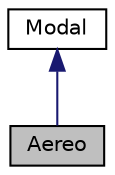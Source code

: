 digraph "Aereo"
{
  edge [fontname="Helvetica",fontsize="10",labelfontname="Helvetica",labelfontsize="10"];
  node [fontname="Helvetica",fontsize="10",shape=record];
  Node2 [label="Aereo",height=0.2,width=0.4,color="black", fillcolor="grey75", style="filled", fontcolor="black"];
  Node3 -> Node2 [dir="back",color="midnightblue",fontsize="10",style="solid",fontname="Helvetica"];
  Node3 [label="Modal",height=0.2,width=0.4,color="black", fillcolor="white", style="filled",URL="$classModal.html",tooltip="Esta classe representa uma conexão entre duas localidades e o meio de transporte que as conecta..."];
}
